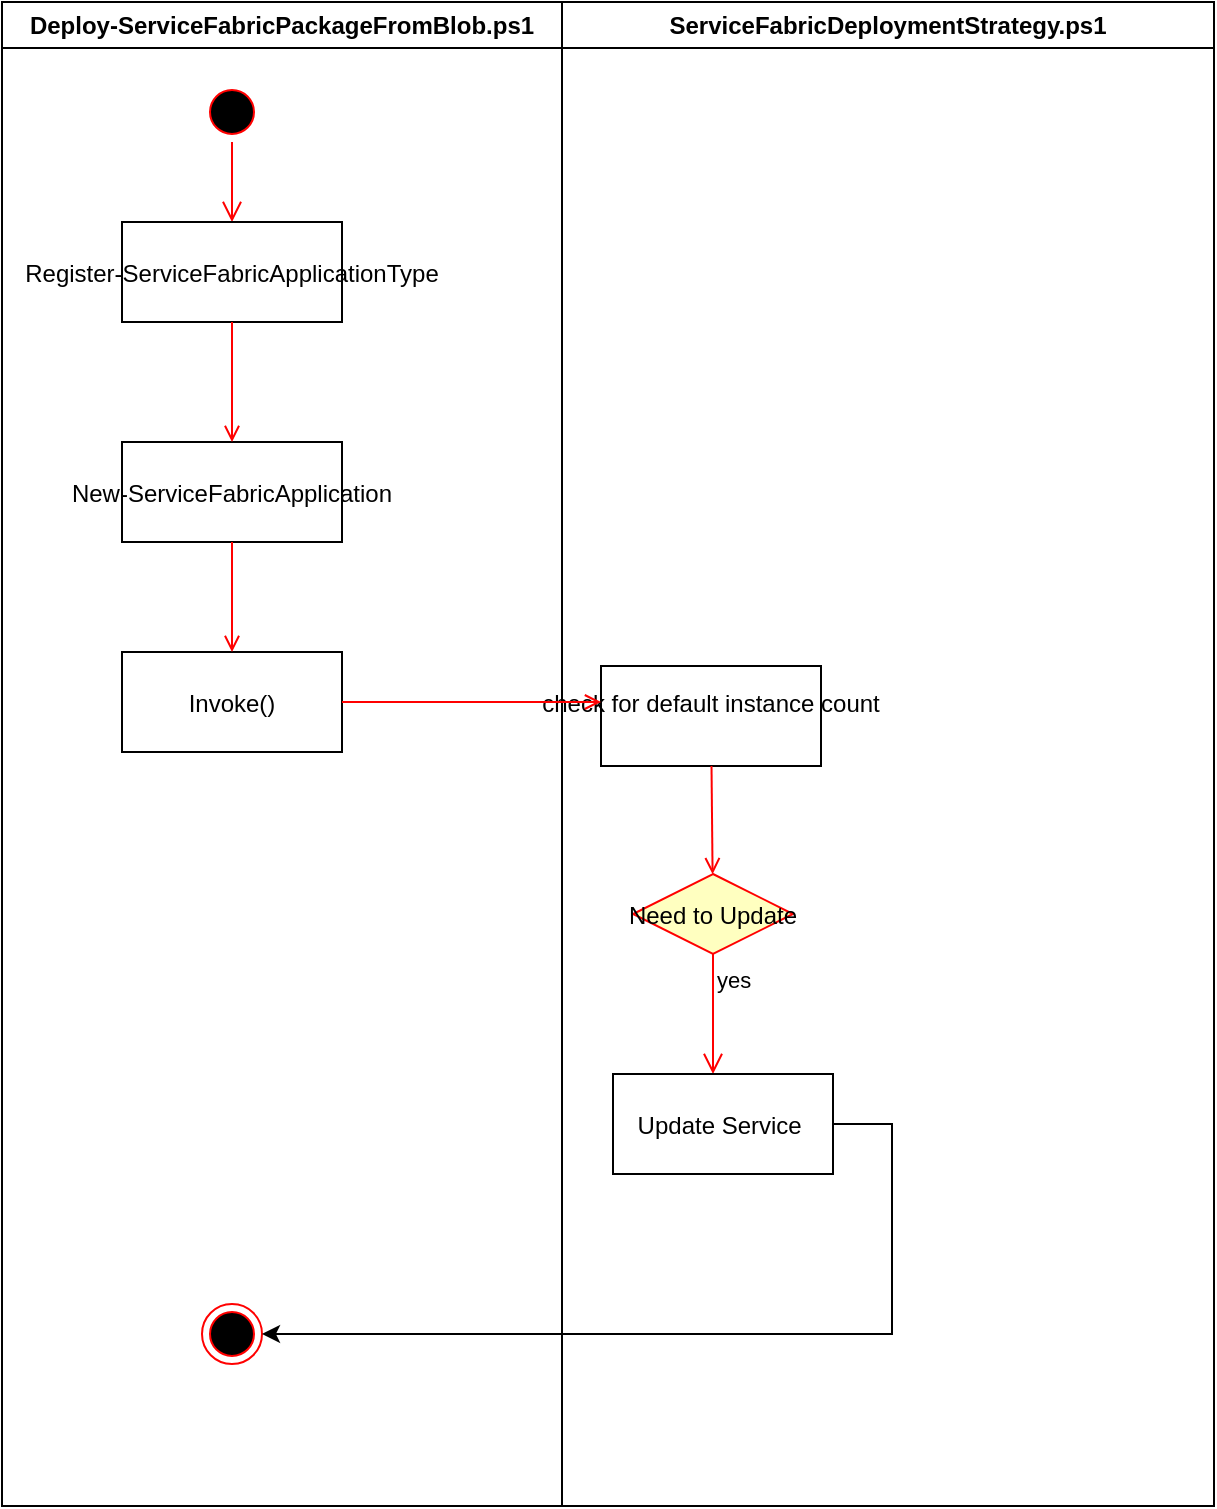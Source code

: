 <mxfile pages="1" version="11.2.4" type="github"><diagram name="Page-1" id="e7e014a7-5840-1c2e-5031-d8a46d1fe8dd"><mxGraphModel dx="1182" dy="727" grid="1" gridSize="10" guides="1" tooltips="1" connect="1" arrows="1" fold="1" page="1" pageScale="1" pageWidth="1169" pageHeight="826" background="#ffffff" math="0" shadow="0"><root><mxCell id="0"/><mxCell id="1" parent="0"/><mxCell id="2" value="Deploy-ServiceFabricPackageFromBlob.ps1" style="swimlane;whiteSpace=wrap" parent="1" vertex="1"><mxGeometry x="165" y="128" width="280" height="752" as="geometry"/></mxCell><mxCell id="5" value="" style="ellipse;shape=startState;fillColor=#000000;strokeColor=#ff0000;" parent="2" vertex="1"><mxGeometry x="100" y="40" width="30" height="30" as="geometry"/></mxCell><mxCell id="6" value="" style="edgeStyle=elbowEdgeStyle;elbow=horizontal;verticalAlign=bottom;endArrow=open;endSize=8;strokeColor=#FF0000;endFill=1;rounded=0" parent="2" source="5" target="7" edge="1"><mxGeometry x="100" y="40" as="geometry"><mxPoint x="115" y="110" as="targetPoint"/></mxGeometry></mxCell><mxCell id="7" value="Register-ServiceFabricApplicationType" style="" parent="2" vertex="1"><mxGeometry x="60" y="110" width="110" height="50" as="geometry"/></mxCell><mxCell id="8" value="New-ServiceFabricApplication" style="" parent="2" vertex="1"><mxGeometry x="60" y="220" width="110" height="50" as="geometry"/></mxCell><mxCell id="9" value="" style="endArrow=open;strokeColor=#FF0000;endFill=1;rounded=0" parent="2" source="7" target="8" edge="1"><mxGeometry relative="1" as="geometry"/></mxCell><mxCell id="10" value="Invoke()" style="" parent="2" vertex="1"><mxGeometry x="60" y="325" width="110" height="50" as="geometry"/></mxCell><mxCell id="11" value="" style="endArrow=open;strokeColor=#FF0000;endFill=1;rounded=0" parent="2" source="8" target="10" edge="1"><mxGeometry relative="1" as="geometry"/></mxCell><mxCell id="38" value="" style="ellipse;shape=endState;fillColor=#000000;strokeColor=#ff0000" parent="2" vertex="1"><mxGeometry x="100" y="651" width="30" height="30" as="geometry"/></mxCell><mxCell id="3" value="ServiceFabricDeploymentStrategy.ps1" style="swimlane;whiteSpace=wrap;startSize=23;" parent="1" vertex="1"><mxGeometry x="445" y="128" width="326" height="752" as="geometry"/></mxCell><mxCell id="16" value="check for default instance count&#10;" style="" parent="3" vertex="1"><mxGeometry x="19.5" y="332" width="110" height="50" as="geometry"/></mxCell><mxCell id="21" value="Need to Update" style="rhombus;fillColor=#ffffc0;strokeColor=#ff0000;" parent="3" vertex="1"><mxGeometry x="35.5" y="436" width="80" height="40" as="geometry"/></mxCell><mxCell id="23" value="yes" style="edgeStyle=elbowEdgeStyle;elbow=horizontal;align=left;verticalAlign=top;endArrow=open;endSize=8;strokeColor=#FF0000;endFill=1;rounded=0" parent="3" source="21" target="30" edge="1"><mxGeometry x="-1" relative="1" as="geometry"><mxPoint x="75.5" y="516" as="targetPoint"/></mxGeometry></mxCell><mxCell id="24" value="" style="endArrow=open;strokeColor=#FF0000;endFill=1;rounded=0" parent="3" source="16" target="21" edge="1"><mxGeometry relative="1" as="geometry"/></mxCell><mxCell id="30" value="Update Service " style="" parent="3" vertex="1"><mxGeometry x="25.5" y="536" width="110" height="50" as="geometry"/></mxCell><mxCell id="20" value="" style="endArrow=open;strokeColor=#FF0000;endFill=1;rounded=0" parent="1" source="10" edge="1"><mxGeometry relative="1" as="geometry"><mxPoint x="464.5" y="478" as="targetPoint"/></mxGeometry></mxCell><mxCell id="XB7hBtPixXyTpcD8bO1w-41" style="edgeStyle=orthogonalEdgeStyle;rounded=0;orthogonalLoop=1;jettySize=auto;html=1;entryX=1;entryY=0.5;entryDx=0;entryDy=0;" edge="1" parent="1" source="30" target="38"><mxGeometry relative="1" as="geometry"><Array as="points"><mxPoint x="610" y="794"/></Array></mxGeometry></mxCell></root></mxGraphModel></diagram></mxfile>
